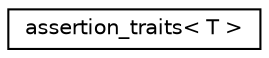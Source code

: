 digraph "Graphical Class Hierarchy"
{
  edge [fontname="Helvetica",fontsize="10",labelfontname="Helvetica",labelfontsize="10"];
  node [fontname="Helvetica",fontsize="10",shape=record];
  rankdir="LR";
  Node0 [label="assertion_traits\< T \>",height=0.2,width=0.4,color="black", fillcolor="white", style="filled",URL="$structassertion__traits.html",tooltip="Traits used by CPPUNIT_ASSERT* macros. "];
}
